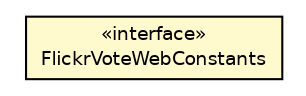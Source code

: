 #!/usr/local/bin/dot
#
# Class diagram 
# Generated by UmlGraph version 4.6 (http://www.spinellis.gr/sw/umlgraph)
#

digraph G {
	edge [fontname="Helvetica",fontsize=10,labelfontname="Helvetica",labelfontsize=10];
	node [fontname="Helvetica",fontsize=10,shape=plaintext];
	// net.chrissearle.flickrvote.web.FlickrVoteWebConstants
	c9651 [label=<<table border="0" cellborder="1" cellspacing="0" cellpadding="2" port="p" bgcolor="lemonChiffon" href="./FlickrVoteWebConstants.html">
		<tr><td><table border="0" cellspacing="0" cellpadding="1">
			<tr><td> &laquo;interface&raquo; </td></tr>
			<tr><td> FlickrVoteWebConstants </td></tr>
		</table></td></tr>
		</table>>, fontname="Helvetica", fontcolor="black", fontsize=9.0];
}

